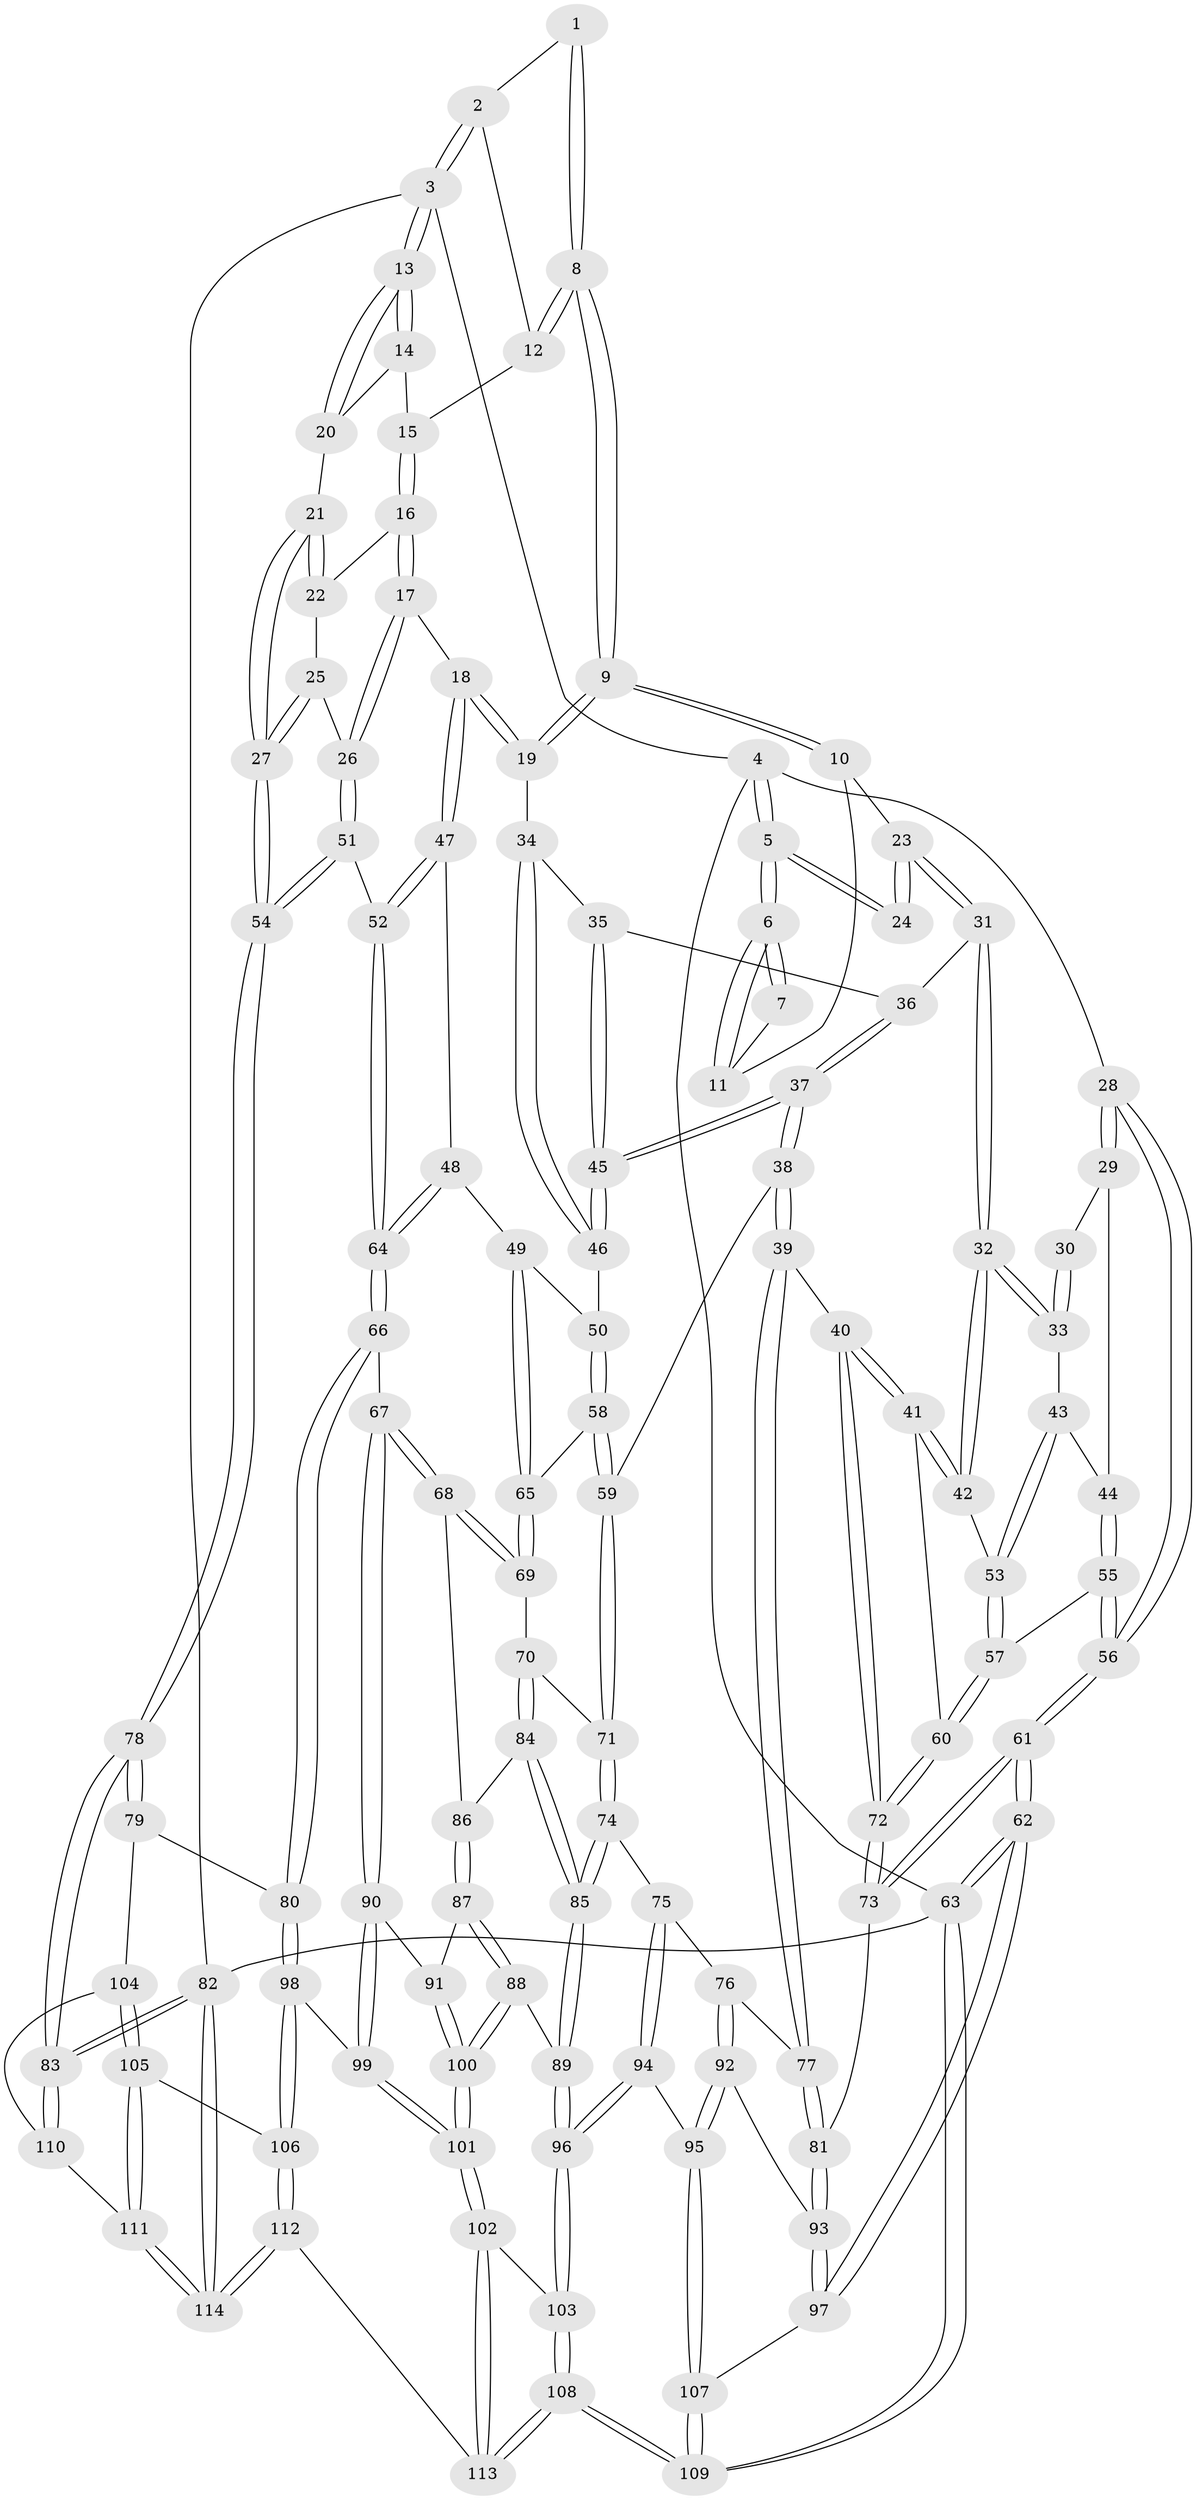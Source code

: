// coarse degree distribution, {3: 0.3333333333333333, 4: 0.17777777777777778, 2: 0.044444444444444446, 5: 0.35555555555555557, 7: 0.022222222222222223, 6: 0.044444444444444446, 12: 0.022222222222222223}
// Generated by graph-tools (version 1.1) at 2025/05/03/04/25 22:05:58]
// undirected, 114 vertices, 282 edges
graph export_dot {
graph [start="1"]
  node [color=gray90,style=filled];
  1 [pos="+0.5677900595045732+0"];
  2 [pos="+1+0"];
  3 [pos="+1+0"];
  4 [pos="+0+0"];
  5 [pos="+0+0"];
  6 [pos="+0+0"];
  7 [pos="+0.36746069520874836+0"];
  8 [pos="+0.5920840196500287+0.10649663528149222"];
  9 [pos="+0.5884036100874306+0.11614889760815707"];
  10 [pos="+0.34102724097391496+0.14173614976805907"];
  11 [pos="+0.3390499461334344+0.07206113105814271"];
  12 [pos="+0.8458654591428442+0.09346662902682772"];
  13 [pos="+1+0"];
  14 [pos="+0.92471446493534+0.12976880028125895"];
  15 [pos="+0.8845197700663718+0.14282491452945012"];
  16 [pos="+0.8872430226115392+0.16297907100247022"];
  17 [pos="+0.8492389531305109+0.2357748666281447"];
  18 [pos="+0.7033390784349435+0.26288149038370173"];
  19 [pos="+0.5951580764624266+0.17074664345756138"];
  20 [pos="+1+0.17008282610597358"];
  21 [pos="+1+0.2952397993376797"];
  22 [pos="+0.9643234161100779+0.2194223603331745"];
  23 [pos="+0.27722313343649496+0.17833293749373383"];
  24 [pos="+0.13675918508193163+0.12241106667395861"];
  25 [pos="+0.9292534511387177+0.27780391671138904"];
  26 [pos="+0.889400639565335+0.3308807768478279"];
  27 [pos="+1+0.30008383963589985"];
  28 [pos="+0+0.1274851156848507"];
  29 [pos="+0.039386396438477085+0.305626213298729"];
  30 [pos="+0.1247472224542908+0.20028218124594216"];
  31 [pos="+0.2860879283399231+0.21498772630532204"];
  32 [pos="+0.2505587938106445+0.33325326928072396"];
  33 [pos="+0.13476685354426018+0.3045718374488855"];
  34 [pos="+0.5799069808763703+0.1996436416802428"];
  35 [pos="+0.5103555829018868+0.252686848071887"];
  36 [pos="+0.36067089900066984+0.2803303800415523"];
  37 [pos="+0.3997941700825208+0.41216380485574694"];
  38 [pos="+0.3926921662502025+0.4390209237392654"];
  39 [pos="+0.3631615181706507+0.4543699272394594"];
  40 [pos="+0.33412854581531554+0.4430938214499075"];
  41 [pos="+0.3061025740019993+0.42216631275537914"];
  42 [pos="+0.2528830316407644+0.363310194451331"];
  43 [pos="+0.11999749551527783+0.33981147537506246"];
  44 [pos="+0.05979992031548599+0.3633904149452698"];
  45 [pos="+0.4088064232297299+0.40181466616107614"];
  46 [pos="+0.5724660909226919+0.34138482929077174"];
  47 [pos="+0.7086321129049672+0.27627212099335674"];
  48 [pos="+0.6660453599585361+0.4406463625521502"];
  49 [pos="+0.65313352496813+0.4437810906863485"];
  50 [pos="+0.574386934423954+0.3605716510728365"];
  51 [pos="+0.8979242059559276+0.40659875475273716"];
  52 [pos="+0.8531699291439664+0.43486247573087705"];
  53 [pos="+0.17057501852919843+0.3973660474947202"];
  54 [pos="+1+0.3994811750361834"];
  55 [pos="+0.024121731119789117+0.41901759156632273"];
  56 [pos="+0+0.5024144903352413"];
  57 [pos="+0.14475813544942248+0.4693902976578138"];
  58 [pos="+0.5005511817805656+0.45646380808408"];
  59 [pos="+0.4782373802610219+0.469329575530944"];
  60 [pos="+0.14567376603158916+0.471290733248339"];
  61 [pos="+0+0.5513597849187486"];
  62 [pos="+0+0.8223102634100599"];
  63 [pos="+0+1"];
  64 [pos="+0.823207024413987+0.48460544622911905"];
  65 [pos="+0.6351402301989787+0.46676744525940045"];
  66 [pos="+0.8176781166681032+0.6233244442461362"];
  67 [pos="+0.8049111844825911+0.6256225977261889"];
  68 [pos="+0.6535773105742615+0.5610670567599936"];
  69 [pos="+0.6254750985565731+0.5091731721628697"];
  70 [pos="+0.5435259855207906+0.5450907717194456"];
  71 [pos="+0.5067570303519124+0.5255383207780219"];
  72 [pos="+0.15946052956130807+0.5332365919829943"];
  73 [pos="+0.1513549252901757+0.6073109243941703"];
  74 [pos="+0.4575553947428226+0.6130369440307455"];
  75 [pos="+0.37125666587816125+0.5817829198730033"];
  76 [pos="+0.3613233599807856+0.5685848395036154"];
  77 [pos="+0.3467661651367378+0.5385161465029246"];
  78 [pos="+1+0.7312970822342895"];
  79 [pos="+0.8497884722431913+0.6538419585101723"];
  80 [pos="+0.8490161857467118+0.6534348061636426"];
  81 [pos="+0.1653645197408772+0.6250559842246268"];
  82 [pos="+1+1"];
  83 [pos="+1+0.8162623073658629"];
  84 [pos="+0.5572493009484183+0.5791048643694566"];
  85 [pos="+0.5024622526738428+0.7078038098069139"];
  86 [pos="+0.6058534167759144+0.6002322478771941"];
  87 [pos="+0.6207732674620505+0.7012613504300187"];
  88 [pos="+0.5413348892377557+0.7104531821505969"];
  89 [pos="+0.5024888422771504+0.7079881336334646"];
  90 [pos="+0.6522774922749682+0.7093219490455138"];
  91 [pos="+0.6455169412397587+0.7081472391075057"];
  92 [pos="+0.25333252776866566+0.7187752629462941"];
  93 [pos="+0.16728621886745307+0.6333313720103769"];
  94 [pos="+0.36262810667011003+0.7713546635664682"];
  95 [pos="+0.29790479245396584+0.7786485331316872"];
  96 [pos="+0.4255478272115498+0.7841585864737003"];
  97 [pos="+0.07064355289457205+0.7686443402427378"];
  98 [pos="+0.723342144031194+0.8711244926703597"];
  99 [pos="+0.6878926772836629+0.8625781728729696"];
  100 [pos="+0.5886298350492274+0.8186364803549625"];
  101 [pos="+0.5967872561330286+0.9014827754235297"];
  102 [pos="+0.5706284943816583+0.9206167622693753"];
  103 [pos="+0.4492776930439401+0.8317093133996776"];
  104 [pos="+0.8587330423834103+0.8560146209668801"];
  105 [pos="+0.8054308570879768+0.91677627598678"];
  106 [pos="+0.7502775021219606+0.8942404548886133"];
  107 [pos="+0.20759506351139356+0.9092508663489304"];
  108 [pos="+0.26236120131603885+1"];
  109 [pos="+0.14781486502544036+1"];
  110 [pos="+0.9412479981501826+0.8559888428932568"];
  111 [pos="+0.8495789128666049+0.9985311767550795"];
  112 [pos="+0.591008415216975+1"];
  113 [pos="+0.5521775553885362+1"];
  114 [pos="+1+1"];
  1 -- 2;
  1 -- 8;
  1 -- 8;
  2 -- 3;
  2 -- 3;
  2 -- 12;
  3 -- 4;
  3 -- 13;
  3 -- 13;
  3 -- 82;
  4 -- 5;
  4 -- 5;
  4 -- 28;
  4 -- 63;
  5 -- 6;
  5 -- 6;
  5 -- 24;
  5 -- 24;
  6 -- 7;
  6 -- 7;
  6 -- 11;
  6 -- 11;
  7 -- 11;
  8 -- 9;
  8 -- 9;
  8 -- 12;
  8 -- 12;
  9 -- 10;
  9 -- 10;
  9 -- 19;
  9 -- 19;
  10 -- 11;
  10 -- 23;
  12 -- 15;
  13 -- 14;
  13 -- 14;
  13 -- 20;
  13 -- 20;
  14 -- 15;
  14 -- 20;
  15 -- 16;
  15 -- 16;
  16 -- 17;
  16 -- 17;
  16 -- 22;
  17 -- 18;
  17 -- 26;
  17 -- 26;
  18 -- 19;
  18 -- 19;
  18 -- 47;
  18 -- 47;
  19 -- 34;
  20 -- 21;
  21 -- 22;
  21 -- 22;
  21 -- 27;
  21 -- 27;
  22 -- 25;
  23 -- 24;
  23 -- 24;
  23 -- 31;
  23 -- 31;
  25 -- 26;
  25 -- 27;
  25 -- 27;
  26 -- 51;
  26 -- 51;
  27 -- 54;
  27 -- 54;
  28 -- 29;
  28 -- 29;
  28 -- 56;
  28 -- 56;
  29 -- 30;
  29 -- 44;
  30 -- 33;
  30 -- 33;
  31 -- 32;
  31 -- 32;
  31 -- 36;
  32 -- 33;
  32 -- 33;
  32 -- 42;
  32 -- 42;
  33 -- 43;
  34 -- 35;
  34 -- 46;
  34 -- 46;
  35 -- 36;
  35 -- 45;
  35 -- 45;
  36 -- 37;
  36 -- 37;
  37 -- 38;
  37 -- 38;
  37 -- 45;
  37 -- 45;
  38 -- 39;
  38 -- 39;
  38 -- 59;
  39 -- 40;
  39 -- 77;
  39 -- 77;
  40 -- 41;
  40 -- 41;
  40 -- 72;
  40 -- 72;
  41 -- 42;
  41 -- 42;
  41 -- 60;
  42 -- 53;
  43 -- 44;
  43 -- 53;
  43 -- 53;
  44 -- 55;
  44 -- 55;
  45 -- 46;
  45 -- 46;
  46 -- 50;
  47 -- 48;
  47 -- 52;
  47 -- 52;
  48 -- 49;
  48 -- 64;
  48 -- 64;
  49 -- 50;
  49 -- 65;
  49 -- 65;
  50 -- 58;
  50 -- 58;
  51 -- 52;
  51 -- 54;
  51 -- 54;
  52 -- 64;
  52 -- 64;
  53 -- 57;
  53 -- 57;
  54 -- 78;
  54 -- 78;
  55 -- 56;
  55 -- 56;
  55 -- 57;
  56 -- 61;
  56 -- 61;
  57 -- 60;
  57 -- 60;
  58 -- 59;
  58 -- 59;
  58 -- 65;
  59 -- 71;
  59 -- 71;
  60 -- 72;
  60 -- 72;
  61 -- 62;
  61 -- 62;
  61 -- 73;
  61 -- 73;
  62 -- 63;
  62 -- 63;
  62 -- 97;
  62 -- 97;
  63 -- 109;
  63 -- 109;
  63 -- 82;
  64 -- 66;
  64 -- 66;
  65 -- 69;
  65 -- 69;
  66 -- 67;
  66 -- 80;
  66 -- 80;
  67 -- 68;
  67 -- 68;
  67 -- 90;
  67 -- 90;
  68 -- 69;
  68 -- 69;
  68 -- 86;
  69 -- 70;
  70 -- 71;
  70 -- 84;
  70 -- 84;
  71 -- 74;
  71 -- 74;
  72 -- 73;
  72 -- 73;
  73 -- 81;
  74 -- 75;
  74 -- 85;
  74 -- 85;
  75 -- 76;
  75 -- 94;
  75 -- 94;
  76 -- 77;
  76 -- 92;
  76 -- 92;
  77 -- 81;
  77 -- 81;
  78 -- 79;
  78 -- 79;
  78 -- 83;
  78 -- 83;
  79 -- 80;
  79 -- 104;
  80 -- 98;
  80 -- 98;
  81 -- 93;
  81 -- 93;
  82 -- 83;
  82 -- 83;
  82 -- 114;
  82 -- 114;
  83 -- 110;
  83 -- 110;
  84 -- 85;
  84 -- 85;
  84 -- 86;
  85 -- 89;
  85 -- 89;
  86 -- 87;
  86 -- 87;
  87 -- 88;
  87 -- 88;
  87 -- 91;
  88 -- 89;
  88 -- 100;
  88 -- 100;
  89 -- 96;
  89 -- 96;
  90 -- 91;
  90 -- 99;
  90 -- 99;
  91 -- 100;
  91 -- 100;
  92 -- 93;
  92 -- 95;
  92 -- 95;
  93 -- 97;
  93 -- 97;
  94 -- 95;
  94 -- 96;
  94 -- 96;
  95 -- 107;
  95 -- 107;
  96 -- 103;
  96 -- 103;
  97 -- 107;
  98 -- 99;
  98 -- 106;
  98 -- 106;
  99 -- 101;
  99 -- 101;
  100 -- 101;
  100 -- 101;
  101 -- 102;
  101 -- 102;
  102 -- 103;
  102 -- 113;
  102 -- 113;
  103 -- 108;
  103 -- 108;
  104 -- 105;
  104 -- 105;
  104 -- 110;
  105 -- 106;
  105 -- 111;
  105 -- 111;
  106 -- 112;
  106 -- 112;
  107 -- 109;
  107 -- 109;
  108 -- 109;
  108 -- 109;
  108 -- 113;
  108 -- 113;
  110 -- 111;
  111 -- 114;
  111 -- 114;
  112 -- 113;
  112 -- 114;
  112 -- 114;
}
